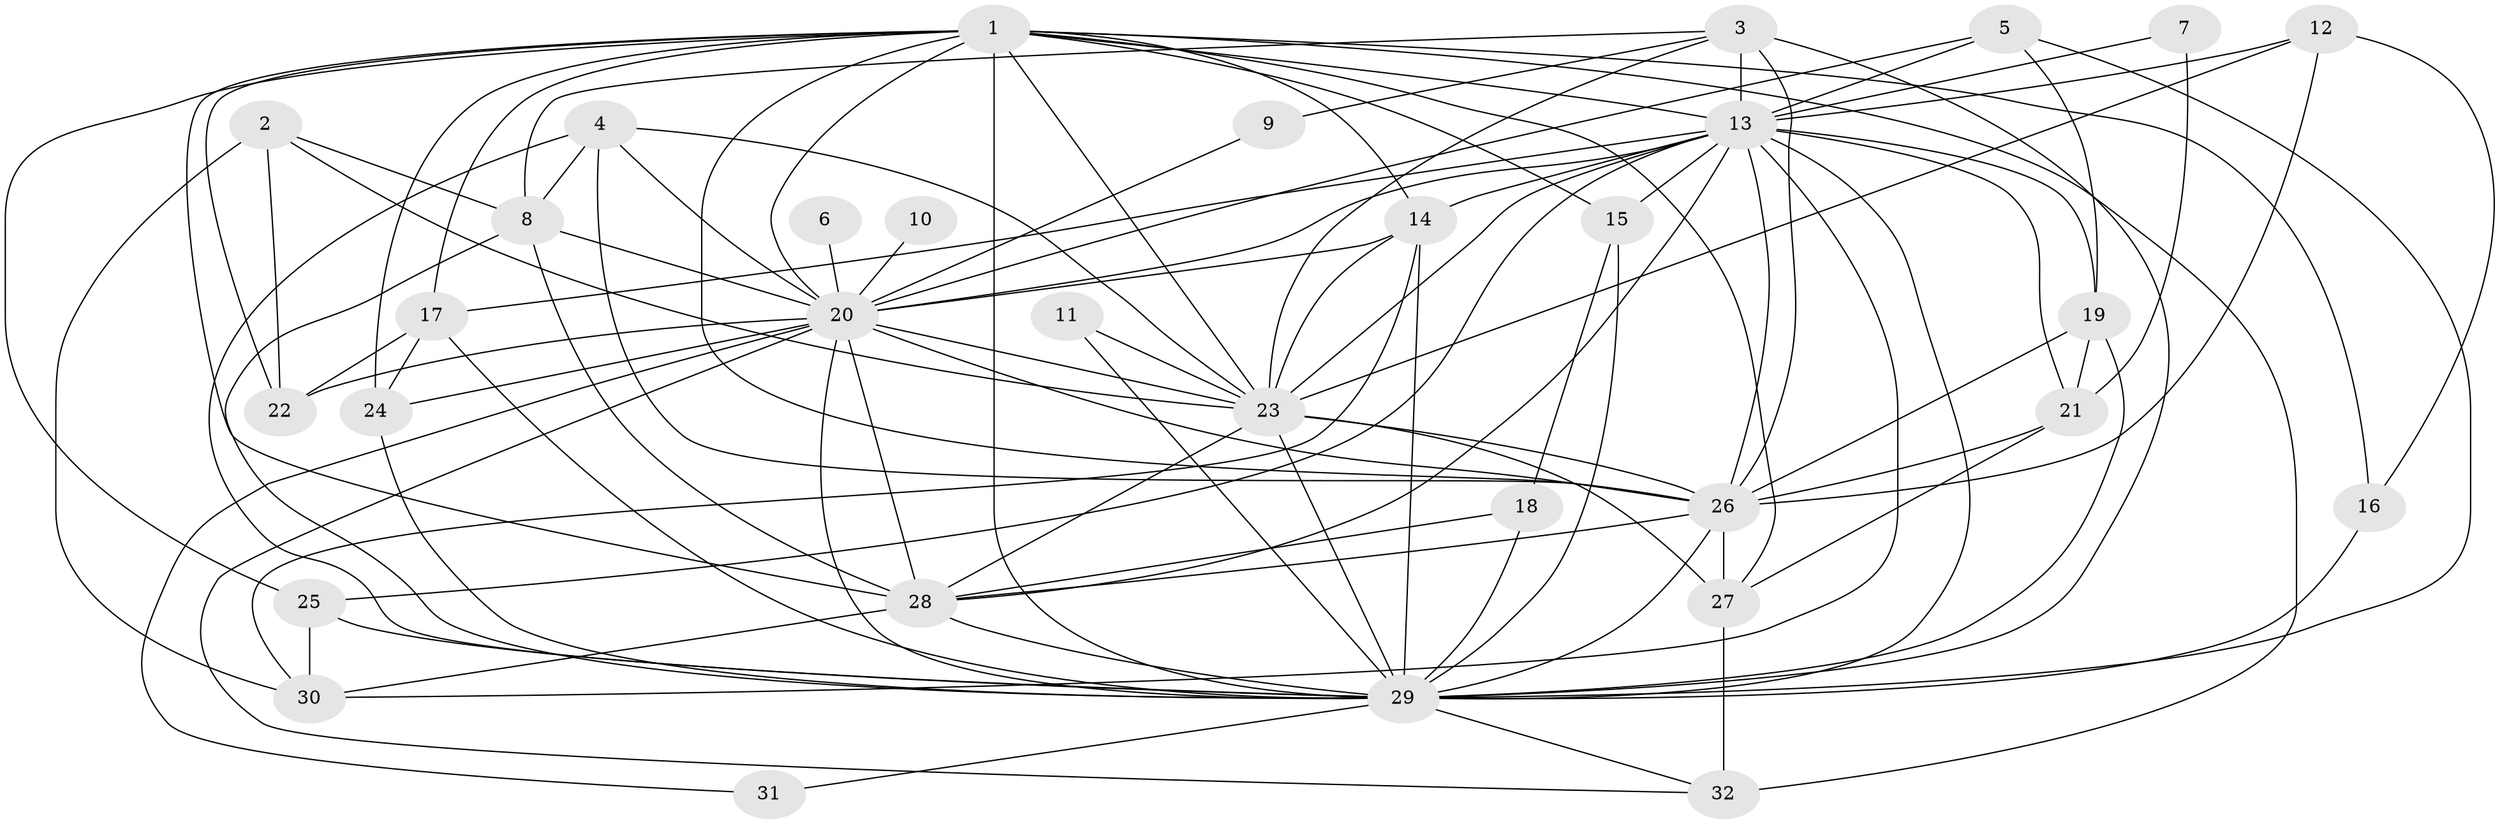 // original degree distribution, {21: 0.009615384615384616, 19: 0.019230769230769232, 23: 0.009615384615384616, 28: 0.009615384615384616, 20: 0.019230769230769232, 27: 0.009615384615384616, 17: 0.009615384615384616, 16: 0.009615384615384616, 3: 0.2403846153846154, 2: 0.5192307692307693, 9: 0.009615384615384616, 6: 0.019230769230769232, 4: 0.07692307692307693, 5: 0.038461538461538464}
// Generated by graph-tools (version 1.1) at 2025/36/03/04/25 23:36:27]
// undirected, 32 vertices, 100 edges
graph export_dot {
  node [color=gray90,style=filled];
  1;
  2;
  3;
  4;
  5;
  6;
  7;
  8;
  9;
  10;
  11;
  12;
  13;
  14;
  15;
  16;
  17;
  18;
  19;
  20;
  21;
  22;
  23;
  24;
  25;
  26;
  27;
  28;
  29;
  30;
  31;
  32;
  1 -- 13 [weight=5.0];
  1 -- 14 [weight=1.0];
  1 -- 15 [weight=1.0];
  1 -- 16 [weight=1.0];
  1 -- 17 [weight=1.0];
  1 -- 20 [weight=3.0];
  1 -- 22 [weight=1.0];
  1 -- 23 [weight=2.0];
  1 -- 24 [weight=1.0];
  1 -- 25 [weight=1.0];
  1 -- 26 [weight=4.0];
  1 -- 27 [weight=1.0];
  1 -- 28 [weight=2.0];
  1 -- 29 [weight=5.0];
  1 -- 32 [weight=2.0];
  2 -- 8 [weight=1.0];
  2 -- 22 [weight=1.0];
  2 -- 23 [weight=1.0];
  2 -- 30 [weight=1.0];
  3 -- 8 [weight=1.0];
  3 -- 9 [weight=1.0];
  3 -- 13 [weight=3.0];
  3 -- 23 [weight=1.0];
  3 -- 26 [weight=1.0];
  3 -- 29 [weight=3.0];
  4 -- 8 [weight=1.0];
  4 -- 20 [weight=1.0];
  4 -- 23 [weight=1.0];
  4 -- 26 [weight=1.0];
  4 -- 29 [weight=1.0];
  5 -- 13 [weight=1.0];
  5 -- 19 [weight=1.0];
  5 -- 20 [weight=1.0];
  5 -- 29 [weight=1.0];
  6 -- 20 [weight=1.0];
  7 -- 13 [weight=1.0];
  7 -- 21 [weight=1.0];
  8 -- 20 [weight=1.0];
  8 -- 28 [weight=2.0];
  8 -- 29 [weight=1.0];
  9 -- 20 [weight=1.0];
  10 -- 20 [weight=1.0];
  11 -- 23 [weight=1.0];
  11 -- 29 [weight=1.0];
  12 -- 13 [weight=1.0];
  12 -- 16 [weight=1.0];
  12 -- 23 [weight=1.0];
  12 -- 26 [weight=1.0];
  13 -- 14 [weight=1.0];
  13 -- 15 [weight=1.0];
  13 -- 17 [weight=1.0];
  13 -- 19 [weight=1.0];
  13 -- 20 [weight=2.0];
  13 -- 21 [weight=1.0];
  13 -- 23 [weight=3.0];
  13 -- 25 [weight=1.0];
  13 -- 26 [weight=3.0];
  13 -- 28 [weight=3.0];
  13 -- 29 [weight=6.0];
  13 -- 30 [weight=1.0];
  14 -- 20 [weight=1.0];
  14 -- 23 [weight=1.0];
  14 -- 29 [weight=1.0];
  14 -- 30 [weight=1.0];
  15 -- 18 [weight=1.0];
  15 -- 29 [weight=1.0];
  16 -- 29 [weight=2.0];
  17 -- 22 [weight=1.0];
  17 -- 24 [weight=1.0];
  17 -- 29 [weight=1.0];
  18 -- 28 [weight=1.0];
  18 -- 29 [weight=2.0];
  19 -- 21 [weight=1.0];
  19 -- 26 [weight=2.0];
  19 -- 29 [weight=1.0];
  20 -- 22 [weight=1.0];
  20 -- 23 [weight=2.0];
  20 -- 24 [weight=1.0];
  20 -- 26 [weight=1.0];
  20 -- 28 [weight=3.0];
  20 -- 29 [weight=3.0];
  20 -- 31 [weight=1.0];
  20 -- 32 [weight=1.0];
  21 -- 26 [weight=1.0];
  21 -- 27 [weight=1.0];
  23 -- 26 [weight=1.0];
  23 -- 27 [weight=1.0];
  23 -- 28 [weight=1.0];
  23 -- 29 [weight=5.0];
  24 -- 29 [weight=1.0];
  25 -- 29 [weight=1.0];
  25 -- 30 [weight=1.0];
  26 -- 27 [weight=2.0];
  26 -- 28 [weight=2.0];
  26 -- 29 [weight=3.0];
  27 -- 32 [weight=1.0];
  28 -- 29 [weight=3.0];
  28 -- 30 [weight=1.0];
  29 -- 31 [weight=1.0];
  29 -- 32 [weight=1.0];
}
